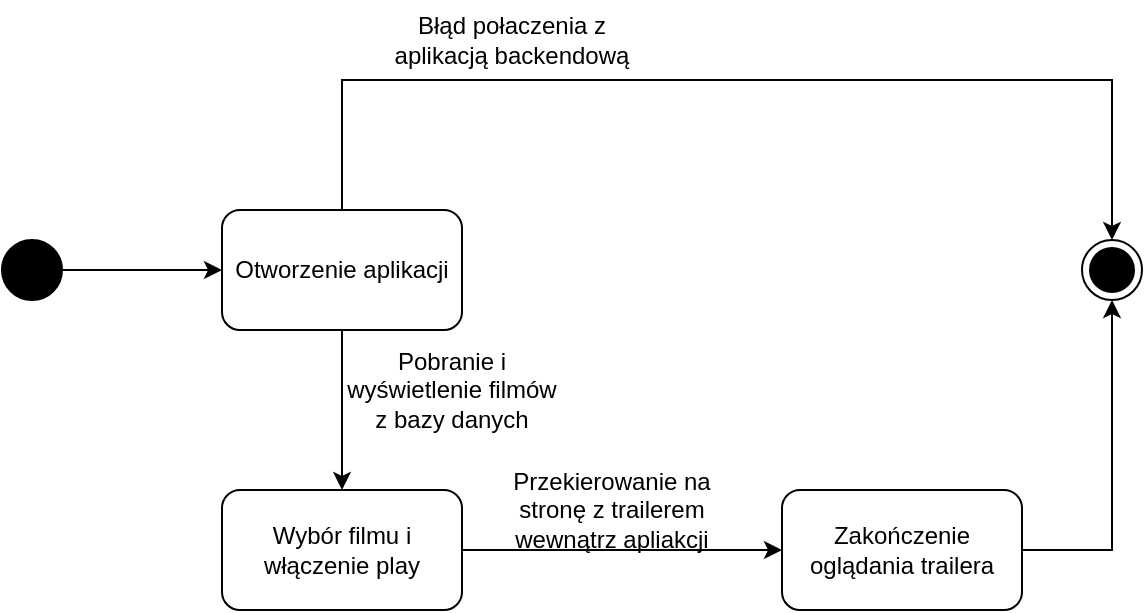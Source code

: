 <mxfile version="22.1.2" type="device">
  <diagram name="Strona-1" id="wXzStEz_zrOZvklBVlPh">
    <mxGraphModel dx="1098" dy="828" grid="1" gridSize="10" guides="1" tooltips="1" connect="1" arrows="1" fold="1" page="1" pageScale="1" pageWidth="827" pageHeight="1169" math="0" shadow="0">
      <root>
        <mxCell id="0" />
        <mxCell id="1" parent="0" />
        <mxCell id="WiVkr3rZL92T2Ie2J7zs-10" style="edgeStyle=orthogonalEdgeStyle;rounded=0;orthogonalLoop=1;jettySize=auto;html=1;" edge="1" parent="1" source="WiVkr3rZL92T2Ie2J7zs-1" target="WiVkr3rZL92T2Ie2J7zs-9">
          <mxGeometry relative="1" as="geometry" />
        </mxCell>
        <mxCell id="WiVkr3rZL92T2Ie2J7zs-1" value="" style="ellipse;fillColor=strokeColor;html=1;" vertex="1" parent="1">
          <mxGeometry x="30" y="200" width="30" height="30" as="geometry" />
        </mxCell>
        <mxCell id="WiVkr3rZL92T2Ie2J7zs-2" value="" style="ellipse;html=1;shape=endState;fillColor=strokeColor;" vertex="1" parent="1">
          <mxGeometry x="570" y="200" width="30" height="30" as="geometry" />
        </mxCell>
        <mxCell id="WiVkr3rZL92T2Ie2J7zs-11" style="edgeStyle=orthogonalEdgeStyle;rounded=0;orthogonalLoop=1;jettySize=auto;html=1;" edge="1" parent="1" source="WiVkr3rZL92T2Ie2J7zs-9" target="WiVkr3rZL92T2Ie2J7zs-2">
          <mxGeometry relative="1" as="geometry">
            <Array as="points">
              <mxPoint x="200" y="120" />
              <mxPoint x="585" y="120" />
            </Array>
          </mxGeometry>
        </mxCell>
        <mxCell id="WiVkr3rZL92T2Ie2J7zs-14" value="" style="edgeStyle=orthogonalEdgeStyle;rounded=0;orthogonalLoop=1;jettySize=auto;html=1;" edge="1" parent="1" source="WiVkr3rZL92T2Ie2J7zs-9" target="WiVkr3rZL92T2Ie2J7zs-13">
          <mxGeometry relative="1" as="geometry" />
        </mxCell>
        <mxCell id="WiVkr3rZL92T2Ie2J7zs-9" value="Otworzenie aplikacji" style="rounded=1;whiteSpace=wrap;html=1;" vertex="1" parent="1">
          <mxGeometry x="140" y="185" width="120" height="60" as="geometry" />
        </mxCell>
        <mxCell id="WiVkr3rZL92T2Ie2J7zs-12" value="Błąd połaczenia z aplikacją backendową" style="text;html=1;strokeColor=none;fillColor=none;align=center;verticalAlign=middle;whiteSpace=wrap;rounded=0;" vertex="1" parent="1">
          <mxGeometry x="220" y="80" width="130" height="40" as="geometry" />
        </mxCell>
        <mxCell id="WiVkr3rZL92T2Ie2J7zs-17" value="" style="edgeStyle=orthogonalEdgeStyle;rounded=0;orthogonalLoop=1;jettySize=auto;html=1;" edge="1" parent="1" source="WiVkr3rZL92T2Ie2J7zs-13" target="WiVkr3rZL92T2Ie2J7zs-16">
          <mxGeometry relative="1" as="geometry" />
        </mxCell>
        <mxCell id="WiVkr3rZL92T2Ie2J7zs-13" value="Wybór filmu i włączenie play" style="whiteSpace=wrap;html=1;rounded=1;" vertex="1" parent="1">
          <mxGeometry x="140" y="325" width="120" height="60" as="geometry" />
        </mxCell>
        <mxCell id="WiVkr3rZL92T2Ie2J7zs-15" value="Pobranie i wyświetlenie filmów z bazy danych" style="text;html=1;strokeColor=none;fillColor=none;align=center;verticalAlign=middle;whiteSpace=wrap;rounded=0;" vertex="1" parent="1">
          <mxGeometry x="200" y="260" width="110" height="30" as="geometry" />
        </mxCell>
        <mxCell id="WiVkr3rZL92T2Ie2J7zs-19" style="edgeStyle=orthogonalEdgeStyle;rounded=0;orthogonalLoop=1;jettySize=auto;html=1;" edge="1" parent="1" source="WiVkr3rZL92T2Ie2J7zs-16" target="WiVkr3rZL92T2Ie2J7zs-2">
          <mxGeometry relative="1" as="geometry" />
        </mxCell>
        <mxCell id="WiVkr3rZL92T2Ie2J7zs-16" value="Zakończenie oglądania trailera" style="whiteSpace=wrap;html=1;rounded=1;" vertex="1" parent="1">
          <mxGeometry x="420" y="325" width="120" height="60" as="geometry" />
        </mxCell>
        <mxCell id="WiVkr3rZL92T2Ie2J7zs-18" value="Przekierowanie na stronę z trailerem wewnątrz apliakcji" style="text;html=1;strokeColor=none;fillColor=none;align=center;verticalAlign=middle;whiteSpace=wrap;rounded=0;" vertex="1" parent="1">
          <mxGeometry x="270" y="320" width="130" height="30" as="geometry" />
        </mxCell>
      </root>
    </mxGraphModel>
  </diagram>
</mxfile>
